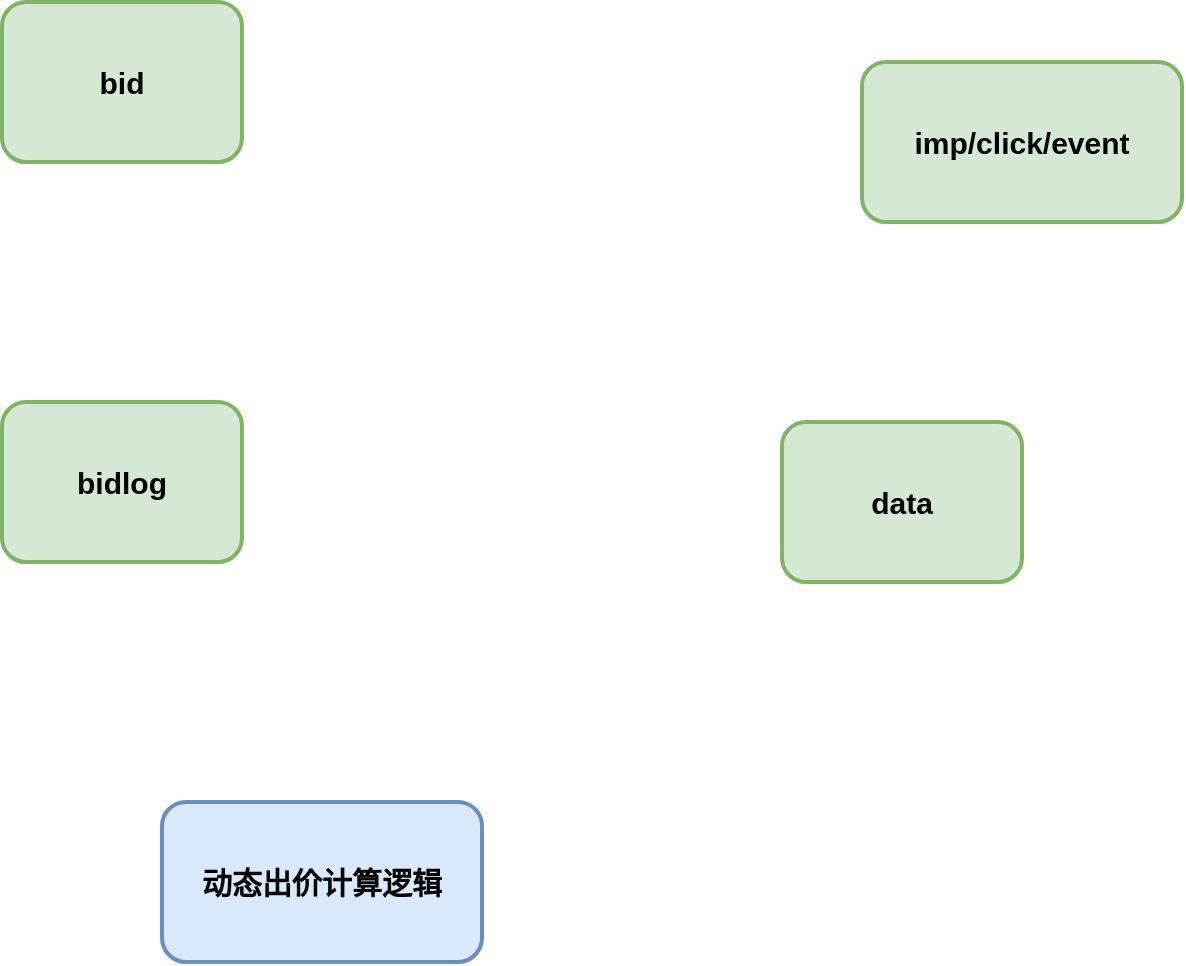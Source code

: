 <mxfile version="21.6.9" type="github">
  <diagram name="第 1 页" id="_uQN_7atDGiNSejN_JOg">
    <mxGraphModel dx="1434" dy="799" grid="1" gridSize="10" guides="1" tooltips="1" connect="1" arrows="1" fold="1" page="1" pageScale="1" pageWidth="827" pageHeight="1169" math="0" shadow="0">
      <root>
        <mxCell id="0" />
        <mxCell id="1" parent="0" />
        <mxCell id="BLwkt3QH4of1J2cDB1tl-2" value="&lt;b&gt;&lt;font style=&quot;font-size: 15px;&quot;&gt;动态出价计算逻辑&lt;/font&gt;&lt;/b&gt;" style="rounded=1;whiteSpace=wrap;html=1;strokeWidth=2;fillWeight=4;hachureGap=8;hachureAngle=45;fillColor=#dae8fc;strokeColor=#6c8ebf;" vertex="1" parent="1">
          <mxGeometry x="240" y="480" width="160" height="80" as="geometry" />
        </mxCell>
        <mxCell id="BLwkt3QH4of1J2cDB1tl-3" value="&lt;b&gt;&lt;font style=&quot;font-size: 15px;&quot;&gt;bid&lt;/font&gt;&lt;/b&gt;" style="rounded=1;whiteSpace=wrap;html=1;strokeWidth=2;fillWeight=4;hachureGap=8;hachureAngle=45;fillColor=#d5e8d4;strokeColor=#82b366;" vertex="1" parent="1">
          <mxGeometry x="160" y="80" width="120" height="80" as="geometry" />
        </mxCell>
        <mxCell id="BLwkt3QH4of1J2cDB1tl-4" value="&lt;span style=&quot;font-size: 15px;&quot;&gt;&lt;b&gt;imp/click/event&lt;/b&gt;&lt;/span&gt;" style="rounded=1;whiteSpace=wrap;html=1;strokeWidth=2;fillWeight=4;hachureGap=8;hachureAngle=45;fillColor=#d5e8d4;strokeColor=#82b366;" vertex="1" parent="1">
          <mxGeometry x="590" y="110" width="160" height="80" as="geometry" />
        </mxCell>
        <mxCell id="BLwkt3QH4of1J2cDB1tl-5" value="&lt;span style=&quot;font-size: 15px;&quot;&gt;&lt;b&gt;bidlog&lt;/b&gt;&lt;/span&gt;" style="rounded=1;whiteSpace=wrap;html=1;strokeWidth=2;fillWeight=4;hachureGap=8;hachureAngle=45;fillColor=#d5e8d4;strokeColor=#82b366;" vertex="1" parent="1">
          <mxGeometry x="160" y="280" width="120" height="80" as="geometry" />
        </mxCell>
        <mxCell id="BLwkt3QH4of1J2cDB1tl-6" value="&lt;span style=&quot;font-size: 15px;&quot;&gt;&lt;b&gt;data&lt;/b&gt;&lt;/span&gt;" style="rounded=1;whiteSpace=wrap;html=1;strokeWidth=2;fillWeight=4;hachureGap=8;hachureAngle=45;fillColor=#d5e8d4;strokeColor=#82b366;" vertex="1" parent="1">
          <mxGeometry x="550" y="290" width="120" height="80" as="geometry" />
        </mxCell>
      </root>
    </mxGraphModel>
  </diagram>
</mxfile>
